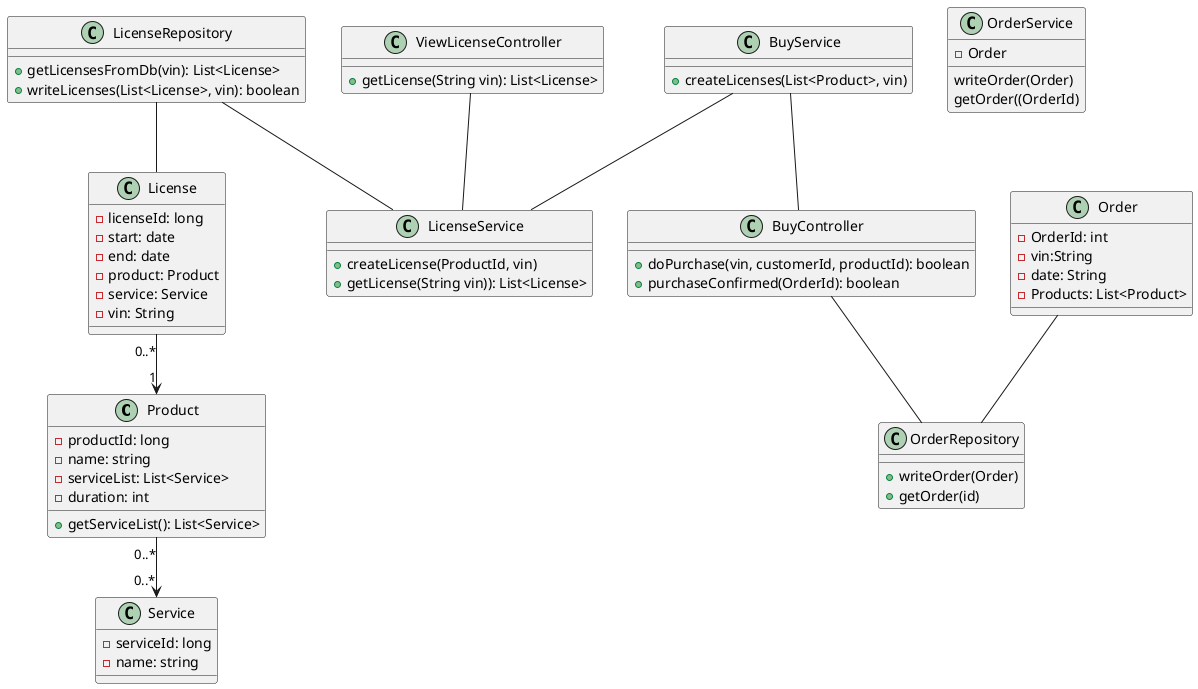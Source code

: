 @startuml
'class Car {
    '- vin: string
    '- owner: Customer
    '- serviceList: List<Service>
    '- licenseList: List<License>

    '+ setLicenseList(List<License> licenseList): void
    '+ setserviceList(List<Service> serviceList): void
    '+ setOwner(Customer c): void
    '+ getServiceList(): List<Service>
    '+ getVin(): String

'}

'class CarRepository{

  '  + getCarFromDb((String vin): Car


'}

'class Customer {
    '- customerId: long
    '- name: string
    '- car: List<Car>

    '+ addCar(String vin): void


'}

'class CustomerRepository{}
'class ProductRepository{}


class Product {
    - productId: long
    - name: string
    - serviceList: List<Service>
    '- price: double
    - duration: int
    '+ setPrice(double price): void
    + getServiceList(): List<Service>

}



class Service {
    - serviceId: long
    - name: string
    '- description: string
    '- duration: int



}

'class ServiceRepository{

 '   +getServiceFromDb(serviceId): Service

'}

class License {
    - licenseId: long
    - start: date
    - end: date
    - product: Product
    - service: Service
    - vin: String

   '+ extendLicense(license: License, duration: int): void

}

class LicenseRepository{

    +getLicensesFromDb(vin): List<License>
    +writeLicenses(List<License>, vin): boolean

}

class ViewLicenseController {


    + getLicense(String vin): List<License>

}

class BuyController {

    + doPurchase(vin, customerId, productId): boolean
    + purchaseConfirmed(OrderId): boolean
    'Kaufdatum?
}

class OrderRepository{
+writeOrder(Order)
+getOrder(id)
}

class Order{
-OrderId: int
-vin:String
-date: String
-Products: List<Product>

}

class OrderService{
    -Order
    writeOrder(Order)
    getOrder((OrderId)
}




'class ViewProductController {

 '   + getProductList(String vin): List<Product>

'}

class LicenseService{

    + createLicense(ProductId, vin)
    + getLicense(String vin)): List<License>

}

class BuyService {

    +createLicenses(List<Product>, vin)
}

'class ViewProductService {

 '   + getCar(String vin): Car
  '  + addProductsToNewProductList(List<Product>):List<Product>
'}







LicenseRepository-- License
LicenseRepository -- LicenseService
BuyService -- LicenseService
ViewLicenseController -- LicenseService
BuyController -- OrderRepository
Order -- OrderRepository
'CarRepository -- Lice  nseService
'ProductRepository -- Product
'CarRepository -- ViewProductService

'ViewProductController -- ViewProductService
BuyService -- BuyController
'CarRepository -- Car
'CustomerRepository -- Customer
'ServiceRepository -- Service
'Customer "1" --> "0..*" Car
'Car "1" --> "0..*" License
'Car "1" --> "0..*" Service
License "0..*"--> "1"Product
Product "0..*" --> "0..*" Service

@enduml



